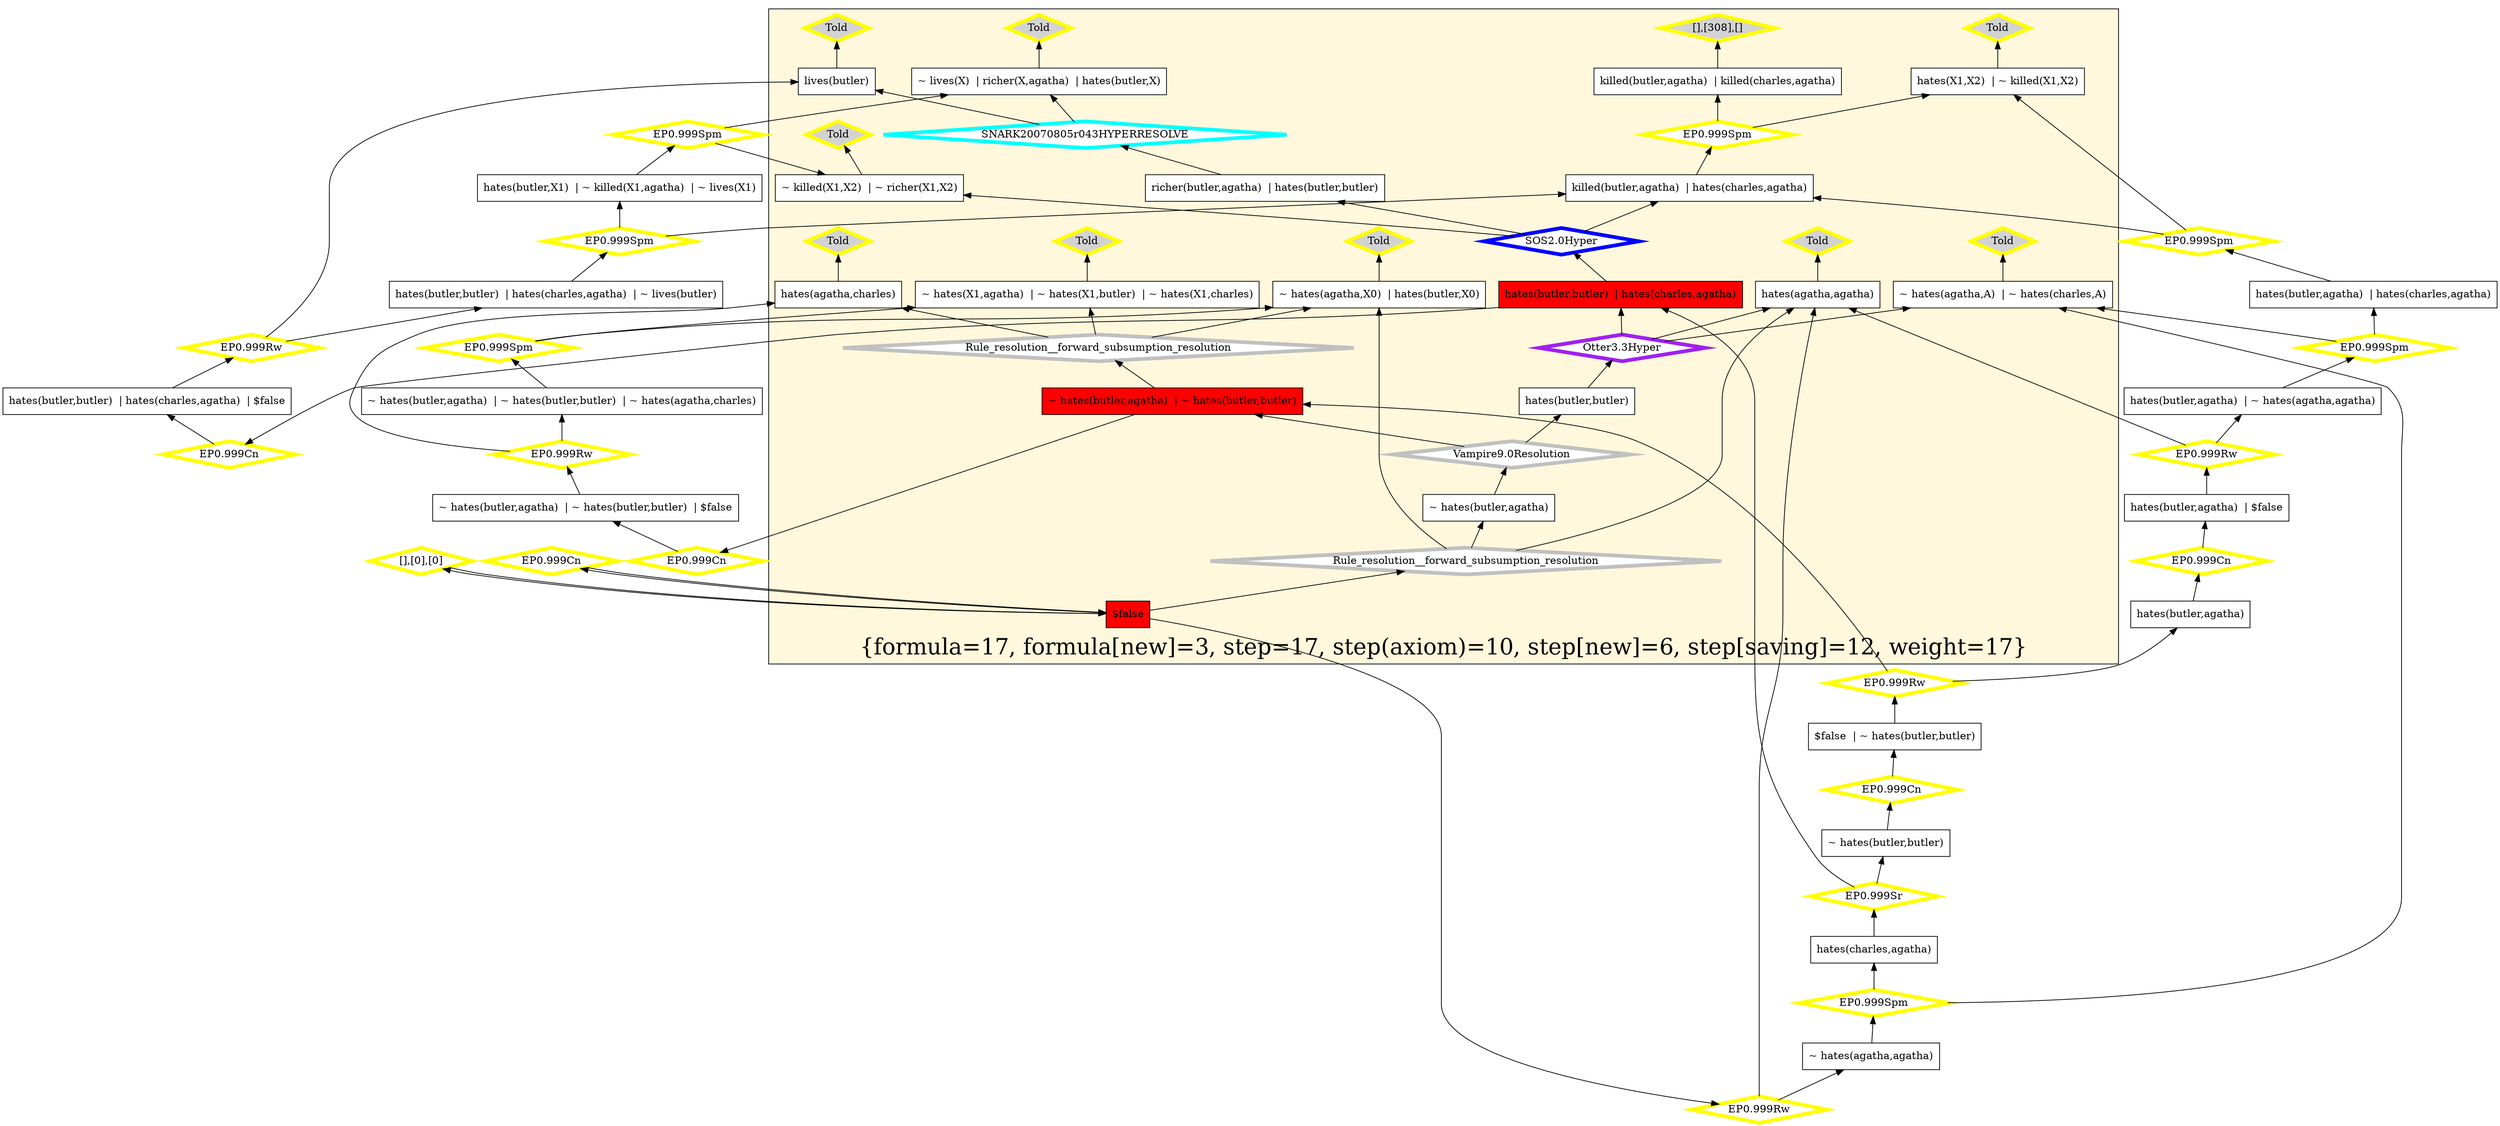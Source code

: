 digraph g 
{ rankdir=BT;
   
  "x_0" [ color="black" shape="box" label="$false" fillcolor="red" style="filled"  ];
  "x_357" [ color="black" shape="box" label="hates(agatha,agatha)" fillcolor="white" style="filled"  ];
  "x_172" [ color="black" shape="box" label="~ hates(butler,butler)  | ~ hates(butler,agatha)" fillcolor="red" style="filled"  ];
  "x_258" [ color="black" shape="box" label="lives(butler)" fillcolor="white" style="filled"  ];
  "x_55" [ color="black" shape="box" label="~ hates(butler,agatha)" fillcolor="white" style="filled"  ];
  "x_395" [ color="black" shape="box" label="richer(X1,agatha)  | hates(butler,X1)  | ~ lives(X1)" fillcolor="white" style="filled"  ];
  "x_242" [ color="black" shape="box" label="~ hates(butler,butler)" fillcolor="white" style="filled"  ];
  "x_102" [ color="black" shape="box" label="~ killed(A,B)  | ~ richer(A,B)" fillcolor="white" style="filled"  ];
  "x_8" [ color="black" shape="box" label="hates(butler,X1)  | ~ hates(agatha,X1)" fillcolor="white" style="filled"  ];
  "x_0" [ color="black" shape="box" label="$false" fillcolor="red" style="filled"  ];
  "x_203" [ color="black" shape="box" label="~ hates(X0,butler)  | ~ hates(X0,charles)  | ~ hates(X0,agatha)" fillcolor="white" style="filled"  ];
  "x_395" [ color="black" shape="box" label="~ lives(X)  | richer(X,agatha)  | hates(butler,X)" fillcolor="white" style="filled"  ];
  "x_333" [ color="black" shape="box" label="~ hates(agatha,agatha)" fillcolor="white" style="filled"  ];
  "x_427" [ color="black" shape="box" label="hates(charles,agatha)  | killed(butler,agatha)" fillcolor="white" style="filled"  ];
  "x_441" [ color="black" shape="box" label="~ hates(agatha,X1)  | ~ hates(charles,X1)" fillcolor="white" style="filled"  ];
  "x_424" [ color="black" shape="box" label="$false  | ~ hates(butler,butler)" fillcolor="white" style="filled"  ];
  "x_222" [ color="black" shape="box" label="~ hates(butler,agatha)  | ~ hates(butler,butler)  | $false" fillcolor="white" style="filled"  ];
  "x_308" [ color="black" shape="box" label="killed(butler,agatha)  | killed(charles,agatha)" fillcolor="white" style="filled"  ];
  "x_260" [ color="black" shape="box" label="hates(X1,X2)  | ~ killed(X1,X2)" fillcolor="white" style="filled"  ];
  "x_252" [ color="black" shape="box" label="hates(butler,butler)  | hates(charles,agatha)  | $false" fillcolor="white" style="filled"  ];
  "x_118" [ color="black" shape="box" label="hates(agatha,charles)" fillcolor="white" style="filled"  ];
  "x_67" [ color="black" shape="box" label="richer(butler,agatha)  | hates(butler,butler)" fillcolor="white" style="filled"  ];
  "x_357" [ color="black" shape="box" label="hates(agatha,agatha)" fillcolor="white" style="filled"  ];
  "x_347" [ color="black" shape="box" label="hates(butler,butler)" fillcolor="white" style="filled"  ];
  "x_0" [ color="black" shape="box" label="$false" fillcolor="red" style="filled"  ];
  "x_347" [ color="black" shape="box" label="hates(butler,butler)" fillcolor="white" style="filled"  ];
  "x_261" [ color="black" shape="box" label="hates(butler,X1)  | ~ killed(X1,agatha)  | ~ lives(X1)" fillcolor="white" style="filled"  ];
  "x_102" [ color="black" shape="box" label="~ killed(X1,X2)  | ~ richer(X1,X2)" fillcolor="white" style="filled"  ];
  "x_8" [ color="black" shape="box" label="~ hates(agatha,X0)  | hates(butler,X0)" fillcolor="white" style="filled"  ];
  "x_67" [ color="black" shape="box" label="richer(butler,agatha)  | hates(butler,butler)" fillcolor="white" style="filled"  ];
  "x_258" [ color="black" shape="box" label="lives(butler)" fillcolor="white" style="filled"  ];
  "x_203" [ color="black" shape="box" label="~ hates(X1,agatha)  | ~ hates(X1,butler)  | ~ hates(X1,charles)" fillcolor="white" style="filled"  ];
  "x_20" [ color="black" shape="box" label="~ hates(butler,agatha)  | ~ hates(butler,butler)  | ~ hates(agatha,charles)" fillcolor="white" style="filled"  ];
  "x_78" [ color="black" shape="box" label="hates(butler,agatha)" fillcolor="white" style="filled"  ];
  "x_45" [ color="black" shape="box" label="hates(butler,agatha)  | ~ hates(agatha,agatha)" fillcolor="white" style="filled"  ];
  "x_440" [ color="black" shape="box" label="hates(butler,butler)  | hates(charles,agatha)  | ~ lives(butler)" fillcolor="white" style="filled"  ];
  "x_158" [ color="black" shape="box" label="hates(charles,agatha)  | hates(butler,butler)" fillcolor="red" style="filled"  ];
  "x_427" [ color="black" shape="box" label="killed(butler,agatha)  | hates(charles,agatha)" fillcolor="white" style="filled"  ];
  "x_158" [ color="black" shape="box" label="hates(butler,butler)  | hates(charles,agatha)" fillcolor="red" style="filled"  ];
  "x_357" [ color="black" shape="box" label="hates(agatha,agatha)" fillcolor="white" style="filled"  ];
  "x_441" [ color="black" shape="box" label="~ hates(agatha,A)  | ~ hates(charles,A)" fillcolor="white" style="filled"  ];
  "x_0" [ color="black" shape="box" label="$false" fillcolor="red" style="filled"  ];
  "x_118" [ color="black" shape="box" label="hates(agatha,charles)" fillcolor="white" style="filled"  ];
  "x_172" [ color="black" shape="box" label="~ hates(butler,agatha)  | ~ hates(butler,butler)" fillcolor="red" style="filled"  ];
  "x_158" [ color="black" shape="box" label="hates(butler,butler)  | hates(charles,agatha)" fillcolor="red" style="filled"  ];
  "x_414" [ color="black" shape="box" label="hates(butler,agatha)  | $false" fillcolor="white" style="filled"  ];
  "x_272" [ color="black" shape="box" label="hates(butler,agatha)  | hates(charles,agatha)" fillcolor="white" style="filled"  ];
  "x_268" [ color="black" shape="box" label="hates(charles,agatha)" fillcolor="white" style="filled"  ];
  "-75b2b8ab:124078c1359:-48d9" [ URL="http://browser.inference-web.org/iwbrowser/BrowseNodeSet?url=http%3A%2F%2Finference-web.org%2Fproofs%2Ftptp%2FSolutions%2FPUZ%2FPUZ001-1%2FEP---1.1pre%2Fanswer.owl%23ns_37" color="yellow" shape="diamond" label="EP0.999Rw" fillcolor="white" style="filled" penwidth="5"  ];
  "x_424" -> "-75b2b8ab:124078c1359:-48d9";
  "-75b2b8ab:124078c1359:-48d9" -> "x_78";
  "-75b2b8ab:124078c1359:-48d9" -> "x_172";
  "-75b2b8ab:124078c1359:-4903" [ URL="http://browser.inference-web.org/iwbrowser/BrowseNodeSet?url=http%3A%2F%2Finference-web.org%2Fproofs%2Ftptp%2FSolutions%2FPUZ%2FPUZ001-1%2FEP---1.1pre%2Fanswer.owl%23ns_13" color="yellow" shape="diamond" label="EP0.999Spm" fillcolor="white" style="filled" penwidth="5"  ];
  "x_427" -> "-75b2b8ab:124078c1359:-4903";
  "-75b2b8ab:124078c1359:-4903" -> "x_260";
  "-75b2b8ab:124078c1359:-4903" -> "x_308";
  "-75b2b8ab:124078c1359:-48dd" [ URL="http://browser.inference-web.org/iwbrowser/BrowseNodeSet?url=http%3A%2F%2Finference-web.org%2Fproofs%2Ftptp%2FSolutions%2FPUZ%2FPUZ001-1%2FEP---1.1pre%2Fanswer.owl%23ns_38" color="yellow" shape="diamond" label="EP0.999Cn" fillcolor="white" style="filled" penwidth="5"  ];
  "x_242" -> "-75b2b8ab:124078c1359:-48dd";
  "-75b2b8ab:124078c1359:-48dd" -> "x_424";
  "-75b2b8ab:124078c1359:-46c6" [ URL="http://browser.inference-web.org/iwbrowser/BrowseNodeSet?url=http%3A%2F%2Finference-web.org%2Fproofs%2Ftptp%2FSolutions%2FPUZ%2FPUZ001-1%2FSNARK---20080805r005%2Fanswer.owl%23ns_16" color="cyan" shape="diamond" label="SNARK20070805r043HYPERRESOLVE" fillcolor="white" style="filled" penwidth="5"  ];
  "x_67" -> "-75b2b8ab:124078c1359:-46c6";
  "-75b2b8ab:124078c1359:-46c6" -> "x_258";
  "-75b2b8ab:124078c1359:-46c6" -> "x_395";
  "-75b2b8ab:124078c1359:-48e7" [ URL="http://browser.inference-web.org/iwbrowser/BrowseNodeSet?url=http%3A%2F%2Finference-web.org%2Fproofs%2Ftptp%2FSolutions%2FPUZ%2FPUZ001-1%2FEP---1.1pre%2Fanswer.owl%23ns_41" color="yellow" shape="diamond" label="EP0.999Spm" fillcolor="white" style="filled" penwidth="5"  ];
  "x_333" -> "-75b2b8ab:124078c1359:-48e7";
  "-75b2b8ab:124078c1359:-48e7" -> "x_268";
  "-75b2b8ab:124078c1359:-48e7" -> "x_441";
  "-75b2b8ab:124078c1359:-45fb" [ URL="http://browser.inference-web.org/iwbrowser/BrowseNodeSet?url=http%3A%2F%2Finference-web.org%2Fproofs%2Ftptp%2FSolutions%2FPUZ%2FPUZ001-1%2FVampire---9.0%2Fanswer.owl%23ns_29" color="grey" shape="diamond" label="Rule_resolution__forward_subsumption_resolution" fillcolor="white" style="filled" penwidth="5"  ];
  "x_172" -> "-75b2b8ab:124078c1359:-45fb";
  "-75b2b8ab:124078c1359:-45fb" -> "x_8";
  "-75b2b8ab:124078c1359:-45fb" -> "x_118";
  "-75b2b8ab:124078c1359:-45fb" -> "x_203";
  "-75b2b8ab:124078c1359:-4678" [ URL="http://browser.inference-web.org/iwbrowser/BrowseNodeSet?url=http%3A%2F%2Finference-web.org%2Fproofs%2Ftptp%2FSolutions%2FPUZ%2FPUZ001-1%2FSOS---2.0%2Fanswer.owl%23ns_19" color="blue" shape="diamond" label="SOS2.0Hyper" fillcolor="white" style="filled" penwidth="5"  ];
  "x_158" -> "-75b2b8ab:124078c1359:-4678";
  "-75b2b8ab:124078c1359:-4678" -> "x_67";
  "-75b2b8ab:124078c1359:-4678" -> "x_102";
  "-75b2b8ab:124078c1359:-4678" -> "x_427";
  "-75b2b8ab:124078c1359:-48a4" [ URL="http://browser.inference-web.org/iwbrowser/BrowseNodeSet?url=http%3A%2F%2Finference-web.org%2Fproofs%2Ftptp%2FSolutions%2FPUZ%2FPUZ001-1%2FEP---1.1pre%2Fanswer.owl%23ns_10" color="yellow" shape="diamond" label="Told" fillcolor="lightgrey" style="filled" penwidth="5"  ];
  "x_8" -> "-75b2b8ab:124078c1359:-48a4";
  "-75b2b8ab:124078c1359:-4891" [ URL="http://browser.inference-web.org/iwbrowser/BrowseNodeSet?url=http%3A%2F%2Finference-web.org%2Fproofs%2Ftptp%2FSolutions%2FPUZ%2FPUZ001-1%2FEP---1.1pre%2Fanswer.owl%23ns_2" color="yellow" shape="diamond" label="Told" fillcolor="lightgrey" style="filled" penwidth="5"  ];
  "x_258" -> "-75b2b8ab:124078c1359:-4891";
  "-75b2b8ab:124078c1359:-4645" [ URL="http://browser.inference-web.org/iwbrowser/BrowseNodeSet?url=http%3A%2F%2Finference-web.org%2Fproofs%2Ftptp%2FSolutions%2FPUZ%2FPUZ001-1%2FVampire---9.0%2Fanswer.owl%23ns_38" color="grey" shape="diamond" label="Vampire9.0Resolution" fillcolor="white" style="filled" penwidth="5"  ];
  "x_55" -> "-75b2b8ab:124078c1359:-4645";
  "-75b2b8ab:124078c1359:-4645" -> "x_172";
  "-75b2b8ab:124078c1359:-4645" -> "x_347";
  "-75b2b8ab:124078c1359:-48ae" [ URL="http://browser.inference-web.org/iwbrowser/BrowseNodeSet?url=http%3A%2F%2Finference-web.org%2Fproofs%2Ftptp%2FSolutions%2FPUZ%2FPUZ001-1%2FEP---1.1pre%2Fanswer.owl%23ns_8" color="yellow" shape="diamond" label="Told" fillcolor="lightgrey" style="filled" penwidth="5"  ];
  "x_118" -> "-75b2b8ab:124078c1359:-48ae";
  "-75b2b8ab:124078c1359:-48b3" [ URL="http://browser.inference-web.org/iwbrowser/BrowseNodeSet?url=http%3A%2F%2Finference-web.org%2Fproofs%2Ftptp%2FSolutions%2FPUZ%2FPUZ001-1%2FEP---1.1pre%2Fanswer.owl%23ns_19" color="yellow" shape="diamond" label="EP0.999Rw" fillcolor="white" style="filled" penwidth="5"  ];
  "x_222" -> "-75b2b8ab:124078c1359:-48b3";
  "-75b2b8ab:124078c1359:-48b3" -> "x_20";
  "-75b2b8ab:124078c1359:-48b3" -> "x_118";
  "-75b2b8ab:124078c1359:-48bc" [ URL="http://browser.inference-web.org/iwbrowser/BrowseNodeSet?url=http%3A%2F%2Finference-web.org%2Fproofs%2Ftptp%2FSolutions%2FPUZ%2FPUZ001-1%2FEP---1.1pre%2Fanswer.owl%23ns_5" color="yellow" shape="diamond" label="Told" fillcolor="lightgrey" style="filled" penwidth="5"  ];
  "x_441" -> "-75b2b8ab:124078c1359:-48bc";
  "-75b2b8ab:124078c1359:-489f" [ URL="http://browser.inference-web.org/iwbrowser/BrowseNodeSet?url=http%3A%2F%2Finference-web.org%2Fproofs%2Ftptp%2FSolutions%2FPUZ%2FPUZ001-1%2FEP---1.1pre%2Fanswer.owl%23ns_6" color="yellow" shape="diamond" label="Told" fillcolor="lightgrey" style="filled" penwidth="5"  ];
  "x_203" -> "-75b2b8ab:124078c1359:-489f";
  "-75b2b8ab:124078c1359:-48c1" [ URL="http://browser.inference-web.org/iwbrowser/BrowseNodeSet?url=http%3A%2F%2Finference-web.org%2Fproofs%2Ftptp%2FSolutions%2FPUZ%2FPUZ001-1%2FEP---1.1pre%2Fanswer.owl%23ns_9" color="yellow" shape="diamond" label="Told" fillcolor="lightgrey" style="filled" penwidth="5"  ];
  "x_260" -> "-75b2b8ab:124078c1359:-48c1";
  "-75b2b8ab:124078c1359:-4896" [ URL="http://browser.inference-web.org/iwbrowser/BrowseNodeSet?url=http%3A%2F%2Finference-web.org%2Fproofs%2Ftptp%2FSolutions%2FPUZ%2FPUZ001-1%2FEP---1.1pre%2Fanswer.owl%23ns_26" color="yellow" shape="diamond" label="EP0.999Rw" fillcolor="white" style="filled" penwidth="5"  ];
  "x_252" -> "-75b2b8ab:124078c1359:-4896";
  "-75b2b8ab:124078c1359:-4896" -> "x_258";
  "-75b2b8ab:124078c1359:-4896" -> "x_440";
  "-75b2b8ab:124078c1359:-4735" [ URL="http://browser.inference-web.org/iwbrowser/BrowseNodeSet?url=http%3A%2F%2Finference-web.org%2Fproofs%2Ftptp%2FSolutions%2FPUZ%2FPUZ001-1%2FOtter---3.3%2Fanswer.owl%23ns_21" color="purple" shape="diamond" label="Otter3.3Hyper" fillcolor="white" style="filled" penwidth="5"  ];
  "x_347" -> "-75b2b8ab:124078c1359:-4735";
  "-75b2b8ab:124078c1359:-4735" -> "x_158";
  "-75b2b8ab:124078c1359:-4735" -> "x_357";
  "-75b2b8ab:124078c1359:-4735" -> "x_441";
  "-75b2b8ab:124078c1359:-48b7" [ URL="http://browser.inference-web.org/iwbrowser/BrowseNodeSet?url=http%3A%2F%2Finference-web.org%2Fproofs%2Ftptp%2FSolutions%2FPUZ%2FPUZ001-1%2FEP---1.1pre%2Fanswer.owl%23ns_20" color="yellow" shape="diamond" label="EP0.999Cn" fillcolor="white" style="filled" penwidth="5"  ];
  "x_172" -> "-75b2b8ab:124078c1359:-48b7";
  "-75b2b8ab:124078c1359:-48b7" -> "x_222";
  "-75b2b8ab:124078c1359:-48fe" [ URL="http://browser.inference-web.org/iwbrowser/BrowseNodeSet?url=http%3A%2F%2Finference-web.org%2Fproofs%2Ftptp%2FSolutions%2FPUZ%2FPUZ001-1%2FEP---1.1pre%2Fanswer.owl%23ns_12" color="yellow" shape="diamond" label="[],[308],[]" fillcolor="lightgrey" style="filled" penwidth="5"  ];
  "x_308" -> "-75b2b8ab:124078c1359:-48fe";
  "-75b2b8ab:124078c1359:-487d" [ URL="http://browser.inference-web.org/iwbrowser/BrowseNodeSet?url=http%3A%2F%2Finference-web.org%2Fproofs%2Ftptp%2FSolutions%2FPUZ%2FPUZ001-1%2FEP---1.1pre%2Fanswer.owl%23ns_4" color="yellow" shape="diamond" label="Told" fillcolor="lightgrey" style="filled" penwidth="5"  ];
  "x_102" -> "-75b2b8ab:124078c1359:-487d";
  "-75b2b8ab:124078c1359:-48d4" [ URL="http://browser.inference-web.org/iwbrowser/BrowseNodeSet?url=http%3A%2F%2Finference-web.org%2Fproofs%2Ftptp%2FSolutions%2FPUZ%2FPUZ001-1%2FEP---1.1pre%2Fanswer.owl%23ns_35" color="yellow" shape="diamond" label="EP0.999Cn" fillcolor="white" style="filled" penwidth="5"  ];
  "x_78" -> "-75b2b8ab:124078c1359:-48d4";
  "-75b2b8ab:124078c1359:-48d4" -> "x_414";
  "-75b2b8ab:124078c1359:-48f5" [ URL="http://browser.inference-web.org/iwbrowser/BrowseNodeSet?url=http%3A%2F%2Finference-web.org%2Fproofs%2Ftptp%2FSolutions%2FPUZ%2FPUZ001-1%2FEP---1.1pre%2Fanswer.owl%23ns_44" color="yellow" shape="diamond" label="EP0.999Cn" fillcolor="white" style="filled" penwidth="5"  ];
  "x_0" -> "-75b2b8ab:124078c1359:-48f5";
  "-75b2b8ab:124078c1359:-48f5" -> "x_0";
  "-75b2b8ab:124078c1359:-4887" [ URL="http://browser.inference-web.org/iwbrowser/BrowseNodeSet?url=http%3A%2F%2Finference-web.org%2Fproofs%2Ftptp%2FSolutions%2FPUZ%2FPUZ001-1%2FEP---1.1pre%2Fanswer.owl%23ns_14" color="yellow" shape="diamond" label="EP0.999Spm" fillcolor="white" style="filled" penwidth="5"  ];
  "x_261" -> "-75b2b8ab:124078c1359:-4887";
  "-75b2b8ab:124078c1359:-4887" -> "x_102";
  "-75b2b8ab:124078c1359:-4887" -> "x_395";
  "-75b2b8ab:124078c1359:-48f1" [ URL="http://browser.inference-web.org/iwbrowser/BrowseNodeSet?url=http%3A%2F%2Finference-web.org%2Fproofs%2Ftptp%2FSolutions%2FPUZ%2FPUZ001-1%2FEP---1.1pre%2Fanswer.owl%23ns_43" color="yellow" shape="diamond" label="EP0.999Rw" fillcolor="white" style="filled" penwidth="5"  ];
  "x_0" -> "-75b2b8ab:124078c1359:-48f1";
  "-75b2b8ab:124078c1359:-48f1" -> "x_333";
  "-75b2b8ab:124078c1359:-48f1" -> "x_357";
  "-75b2b8ab:124078c1359:-464f" [ URL="http://browser.inference-web.org/iwbrowser/BrowseNodeSet?url=http%3A%2F%2Finference-web.org%2Fproofs%2Ftptp%2FSolutions%2FPUZ%2FPUZ001-1%2FVampire---9.0%2Fanswer.owl%23answer" color="grey" shape="diamond" label="Rule_resolution__forward_subsumption_resolution" fillcolor="white" style="filled" penwidth="5"  ];
  "x_0" -> "-75b2b8ab:124078c1359:-464f";
  "-75b2b8ab:124078c1359:-464f" -> "x_8";
  "-75b2b8ab:124078c1359:-464f" -> "x_55";
  "-75b2b8ab:124078c1359:-464f" -> "x_357";
  "-75b2b8ab:124078c1359:-489a" [ URL="http://browser.inference-web.org/iwbrowser/BrowseNodeSet?url=http%3A%2F%2Finference-web.org%2Fproofs%2Ftptp%2FSolutions%2FPUZ%2FPUZ001-1%2FEP---1.1pre%2Fanswer.owl%23ns_27" color="yellow" shape="diamond" label="EP0.999Cn" fillcolor="white" style="filled" penwidth="5"  ];
  "x_158" -> "-75b2b8ab:124078c1359:-489a";
  "-75b2b8ab:124078c1359:-489a" -> "x_252";
  "-75b2b8ab:124078c1359:-48e2" [ URL="http://browser.inference-web.org/iwbrowser/BrowseNodeSet?url=http%3A%2F%2Finference-web.org%2Fproofs%2Ftptp%2FSolutions%2FPUZ%2FPUZ001-1%2FEP---1.1pre%2Fanswer.owl%23ns_40" color="yellow" shape="diamond" label="EP0.999Sr" fillcolor="white" style="filled" penwidth="5"  ];
  "x_268" -> "-75b2b8ab:124078c1359:-48e2";
  "-75b2b8ab:124078c1359:-48e2" -> "x_158";
  "-75b2b8ab:124078c1359:-48e2" -> "x_242";
  "-75b2b8ab:124078c1359:-48f9" [ URL="http://browser.inference-web.org/iwbrowser/BrowseNodeSet?url=http%3A%2F%2Finference-web.org%2Fproofs%2Ftptp%2FSolutions%2FPUZ%2FPUZ001-1%2FEP---1.1pre%2Fanswer.owl%23answer" color="yellow" shape="diamond" label="[],[0],[0]" fillcolor="white" style="filled" penwidth="5"  ];
  "x_0" -> "-75b2b8ab:124078c1359:-48f9";
  "-75b2b8ab:124078c1359:-48f9" -> "x_0";
  "-75b2b8ab:124078c1359:-48cb" [ URL="http://browser.inference-web.org/iwbrowser/BrowseNodeSet?url=http%3A%2F%2Finference-web.org%2Fproofs%2Ftptp%2FSolutions%2FPUZ%2FPUZ001-1%2FEP---1.1pre%2Fanswer.owl%23ns_33" color="yellow" shape="diamond" label="EP0.999Spm" fillcolor="white" style="filled" penwidth="5"  ];
  "x_45" -> "-75b2b8ab:124078c1359:-48cb";
  "-75b2b8ab:124078c1359:-48cb" -> "x_272";
  "-75b2b8ab:124078c1359:-48cb" -> "x_441";
  "-75b2b8ab:124078c1359:-488c" [ URL="http://browser.inference-web.org/iwbrowser/BrowseNodeSet?url=http%3A%2F%2Finference-web.org%2Fproofs%2Ftptp%2FSolutions%2FPUZ%2FPUZ001-1%2FEP---1.1pre%2Fanswer.owl%23ns_25" color="yellow" shape="diamond" label="EP0.999Spm" fillcolor="white" style="filled" penwidth="5"  ];
  "x_440" -> "-75b2b8ab:124078c1359:-488c";
  "-75b2b8ab:124078c1359:-488c" -> "x_261";
  "-75b2b8ab:124078c1359:-488c" -> "x_427";
  "-75b2b8ab:124078c1359:-4882" [ URL="http://browser.inference-web.org/iwbrowser/BrowseNodeSet?url=http%3A%2F%2Finference-web.org%2Fproofs%2Ftptp%2FSolutions%2FPUZ%2FPUZ001-1%2FEP---1.1pre%2Fanswer.owl%23ns_11" color="yellow" shape="diamond" label="Told" fillcolor="lightgrey" style="filled" penwidth="5"  ];
  "x_395" -> "-75b2b8ab:124078c1359:-4882";
  "-75b2b8ab:124078c1359:-48a9" [ URL="http://browser.inference-web.org/iwbrowser/BrowseNodeSet?url=http%3A%2F%2Finference-web.org%2Fproofs%2Ftptp%2FSolutions%2FPUZ%2FPUZ001-1%2FEP---1.1pre%2Fanswer.owl%23ns_18" color="yellow" shape="diamond" label="EP0.999Spm" fillcolor="white" style="filled" penwidth="5"  ];
  "x_20" -> "-75b2b8ab:124078c1359:-48a9";
  "-75b2b8ab:124078c1359:-48a9" -> "x_8";
  "-75b2b8ab:124078c1359:-48a9" -> "x_203";
  "-75b2b8ab:124078c1359:-48c6" [ URL="http://browser.inference-web.org/iwbrowser/BrowseNodeSet?url=http%3A%2F%2Finference-web.org%2Fproofs%2Ftptp%2FSolutions%2FPUZ%2FPUZ001-1%2FEP---1.1pre%2Fanswer.owl%23ns_24" color="yellow" shape="diamond" label="EP0.999Spm" fillcolor="white" style="filled" penwidth="5"  ];
  "x_272" -> "-75b2b8ab:124078c1359:-48c6";
  "-75b2b8ab:124078c1359:-48c6" -> "x_260";
  "-75b2b8ab:124078c1359:-48c6" -> "x_427";
  "-75b2b8ab:124078c1359:-48d0" [ URL="http://browser.inference-web.org/iwbrowser/BrowseNodeSet?url=http%3A%2F%2Finference-web.org%2Fproofs%2Ftptp%2FSolutions%2FPUZ%2FPUZ001-1%2FEP---1.1pre%2Fanswer.owl%23ns_34" color="yellow" shape="diamond" label="EP0.999Rw" fillcolor="white" style="filled" penwidth="5"  ];
  "x_414" -> "-75b2b8ab:124078c1359:-48d0";
  "-75b2b8ab:124078c1359:-48d0" -> "x_45";
  "-75b2b8ab:124078c1359:-48d0" -> "x_357";
  "-75b2b8ab:124078c1359:-48ec" [ URL="http://browser.inference-web.org/iwbrowser/BrowseNodeSet?url=http%3A%2F%2Finference-web.org%2Fproofs%2Ftptp%2FSolutions%2FPUZ%2FPUZ001-1%2FEP---1.1pre%2Fanswer.owl%23ns_7" color="yellow" shape="diamond" label="Told" fillcolor="lightgrey" style="filled" penwidth="5"  ];
  "x_357" -> "-75b2b8ab:124078c1359:-48ec";
  
 subgraph cluster_opt 
{ label="{formula=17, formula[new]=3, step=17, step(axiom)=10, step[new]=6, step[saving]=12, weight=17}" 
 fontsize=30 fillcolor=cornsilk style=filled 
  x_0 ; x_357 ; x_172 ; x_55 ; x_258 ; x_395 ; x_102 ; x_8 ; x_203 ; x_395 ; x_427 ; x_441 ; x_308 ; x_260 ; x_118 ; x_67 ; x_357 ; x_347 ; x_347 ; x_102 ; x_8 ; x_67 ; x_258 ; x_203 ; x_158 ; x_427 ; x_357 ; x_441 ; x_118 ; x_158 ; "-75b2b8ab:124078c1359:-4903" ;
 "-75b2b8ab:124078c1359:-46c6" ;
 "-75b2b8ab:124078c1359:-4735" ;
 "-75b2b8ab:124078c1359:-45fb" ;
 "-75b2b8ab:124078c1359:-4678" ;
 "-75b2b8ab:124078c1359:-487d" ;
 "-75b2b8ab:124078c1359:-48fe" ;
 "-75b2b8ab:124078c1359:-48a4" ;
 "-75b2b8ab:124078c1359:-4645" ;
 "-75b2b8ab:124078c1359:-4891" ;
 "-75b2b8ab:124078c1359:-48ae" ;
 "-75b2b8ab:124078c1359:-464f" ;
 "-75b2b8ab:124078c1359:-48bc" ;
 "-75b2b8ab:124078c1359:-489f" ;
 "-75b2b8ab:124078c1359:-4882" ;
 "-75b2b8ab:124078c1359:-48c1" ;
 "-75b2b8ab:124078c1359:-48ec" ;
 
}
 
}
